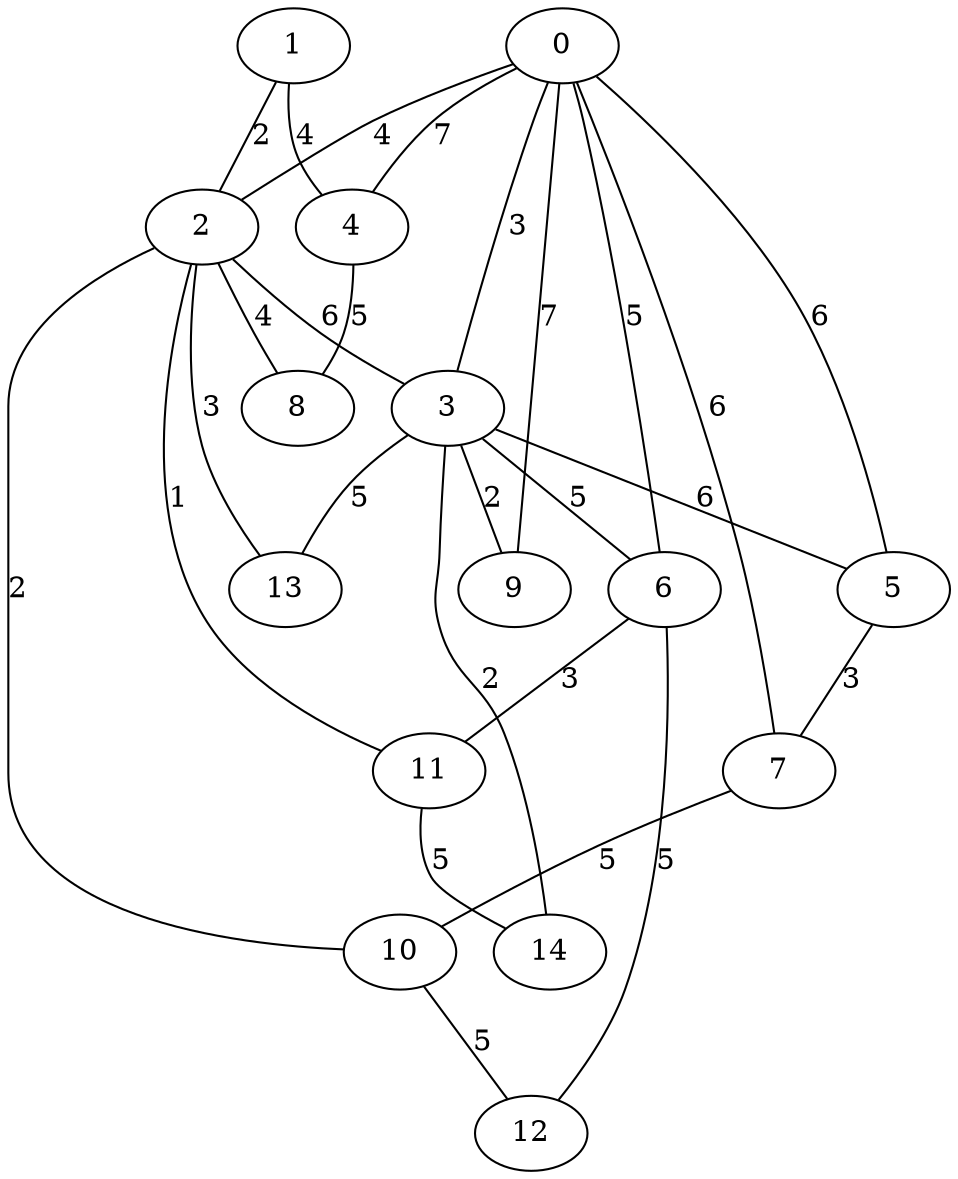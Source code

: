 graph g {
  0 [ habit = 1, size = 269, x = 4, y = 5 ]
  1 [ habit = 6, size = 465, x = 4, y = 10 ]
  2 [ habit = 4, size = 279, x = 4, y = 7 ]
  3 [ habit = 2, size = 218, x = 6, y = 4 ]
  4 [ habit = 7, size = 132, x = 2, y = 9 ]
  5 [ habit = 3, size = 366, x = 2, y = 2 ]
  6 [ habit = 10, size = 106, x = 8, y = 6 ]
  7 [ habit = 8, size = 477, x = 4, y = 2 ]
  8 [ habit = 6, size = 216, x = 1, y = 8 ]
  9 [ base = 1, habit = 6, size = 259, x = 6, y = 1 ]
  10 [ habit = 8, size = 79, x = 6, y = 6 ]
  11 [ habit = 9, size = 447, x = 7, y = 8 ]
  12 [ base = 2, habit = 2, size = 294, x = 10, y = 7 ]
  13 [ habit = 7, size = 184, x = 3, y = 5 ]
  14 [ habit = 9, size = 240, x = 8, y = 4 ]

  0 -- 2 [ label = 4, weight = 4 ]
  0 -- 3 [ label = 3, weight = 3 ]
  0 -- 4 [ label = 7, weight = 7 ]
  0 -- 5 [ label = 6, weight = 6 ]
  0 -- 6 [ label = 5, weight = 5 ]
  0 -- 7 [ label = 6, weight = 6 ]
  0 -- 9 [ label = 7, weight = 7 ]
  1 -- 2 [ label = 2, weight = 2 ]
  1 -- 4 [ label = 4, weight = 4 ]
  2 -- 10 [ label = 2, weight = 2 ]
  2 -- 11 [ label = 1, weight = 1 ]
  2 -- 13 [ label = 3, weight = 3 ]
  2 -- 3 [ label = 6, weight = 6 ]
  2 -- 8 [ label = 4, weight = 4 ]
  3 -- 14 [ label = 2, weight = 2 ]
  3 -- 5 [ label = 6, weight = 6 ]
  3 -- 9 [ label = 2, weight = 2 ]
  3 -- 6 [ label = 5, weight = 5 ]
  3 -- 13 [ label = 5, weight = 5 ]
  4 -- 8 [ label = 5, weight = 5 ]
  5 -- 7 [ label = 3, weight = 3 ]
  6 -- 11 [ label = 3, weight = 3 ]
  6 -- 12 [ label = 5, weight = 5 ]
  7 -- 10 [ label = 5, weight = 5 ]
  10 -- 12 [ label = 5, weight = 5 ]
  11 -- 14 [ label = 5, weight = 5 ]
}
